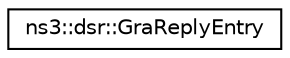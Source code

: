 digraph "Graphical Class Hierarchy"
{
 // LATEX_PDF_SIZE
  edge [fontname="Helvetica",fontsize="10",labelfontname="Helvetica",labelfontsize="10"];
  node [fontname="Helvetica",fontsize="10",shape=record];
  rankdir="LR";
  Node0 [label="ns3::dsr::GraReplyEntry",height=0.2,width=0.4,color="black", fillcolor="white", style="filled",URL="$structns3_1_1dsr_1_1_gra_reply_entry.html",tooltip="The gratuitous table entries, it maintains the already sent gratuitous route reply entries."];
}
